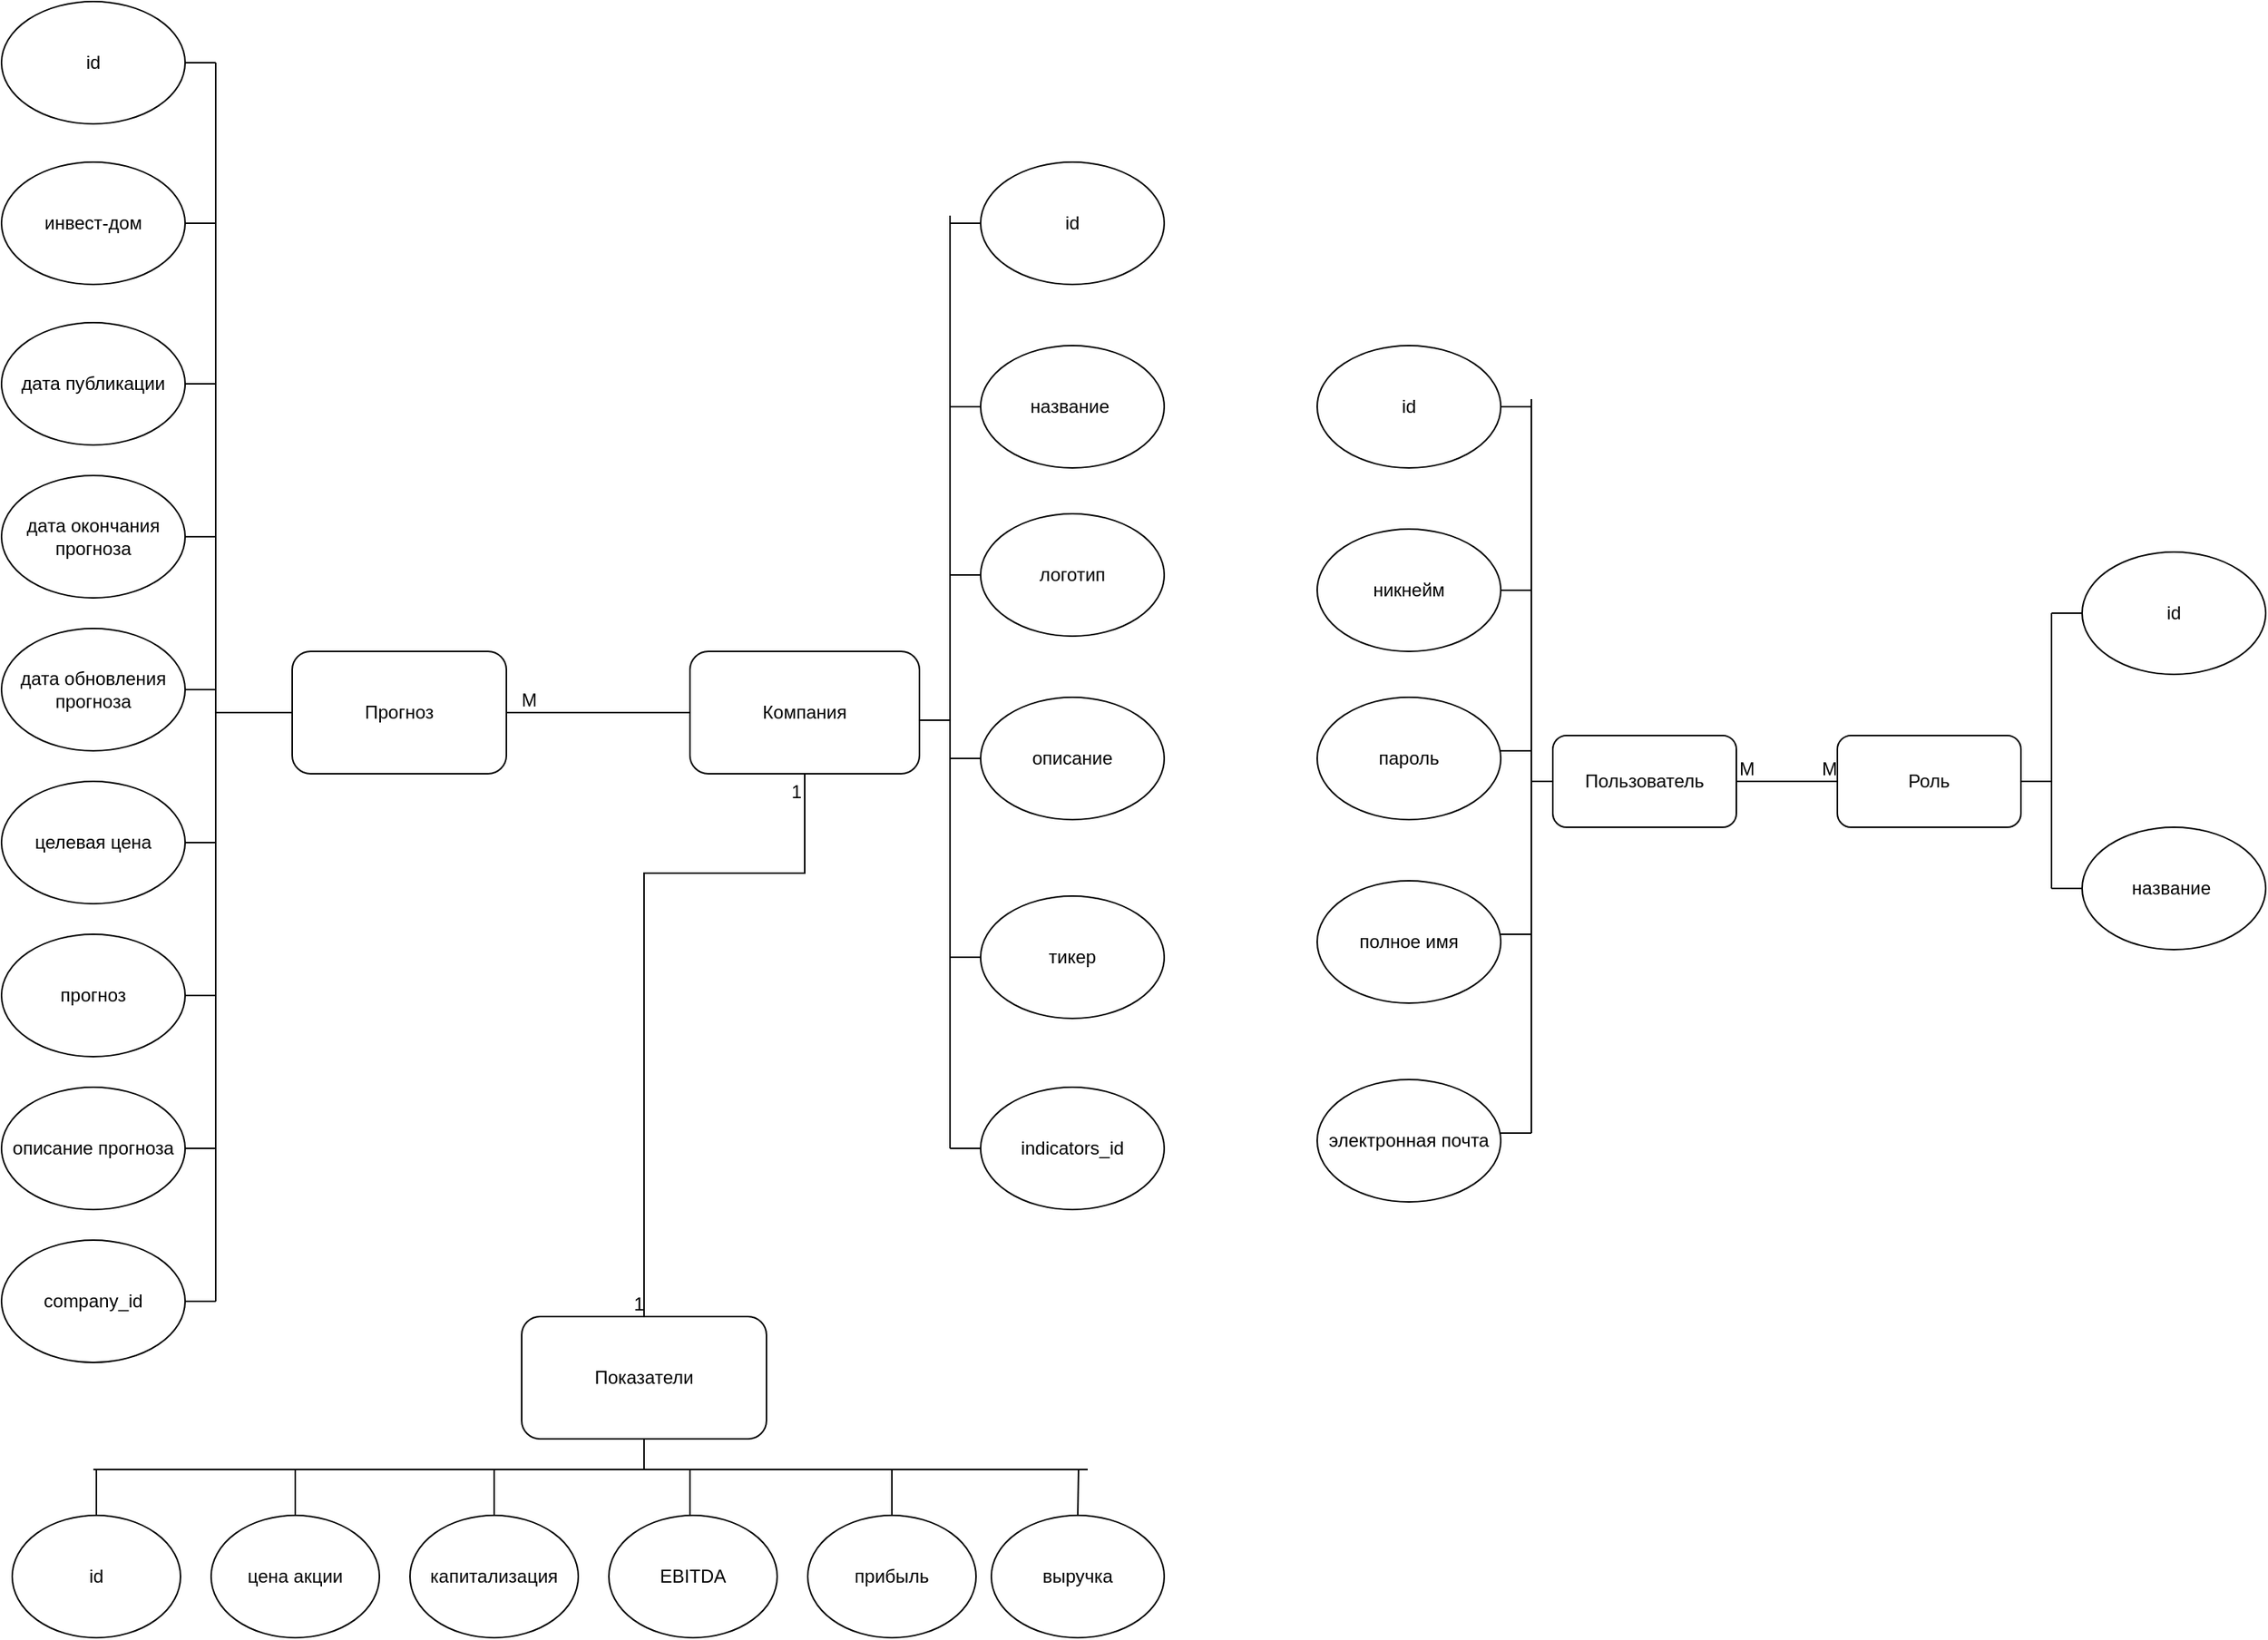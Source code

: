 <mxfile version="18.0.1" type="device"><diagram id="CQSFheD0HYR3S00Nkt_E" name="Страница 1"><mxGraphModel dx="1702" dy="1534" grid="1" gridSize="10" guides="1" tooltips="1" connect="1" arrows="1" fold="1" page="1" pageScale="1" pageWidth="827" pageHeight="1169" math="0" shadow="0"><root><mxCell id="0"/><mxCell id="1" parent="0"/><mxCell id="mWbMsSNpo9gbzAcAjgbz-1" value="id" style="ellipse;whiteSpace=wrap;html=1;" vertex="1" parent="1"><mxGeometry x="60" y="40" width="120" height="80" as="geometry"/></mxCell><mxCell id="mWbMsSNpo9gbzAcAjgbz-3" value="инвест-дом" style="ellipse;whiteSpace=wrap;html=1;" vertex="1" parent="1"><mxGeometry x="60" y="145" width="120" height="80" as="geometry"/></mxCell><mxCell id="mWbMsSNpo9gbzAcAjgbz-4" value="дата публикации" style="ellipse;whiteSpace=wrap;html=1;" vertex="1" parent="1"><mxGeometry x="60" y="250" width="120" height="80" as="geometry"/></mxCell><mxCell id="mWbMsSNpo9gbzAcAjgbz-5" value="дата окончания прогноза" style="ellipse;whiteSpace=wrap;html=1;" vertex="1" parent="1"><mxGeometry x="60" y="350" width="120" height="80" as="geometry"/></mxCell><mxCell id="mWbMsSNpo9gbzAcAjgbz-6" value="дата обновления прогноза" style="ellipse;whiteSpace=wrap;html=1;" vertex="1" parent="1"><mxGeometry x="60" y="450" width="120" height="80" as="geometry"/></mxCell><mxCell id="mWbMsSNpo9gbzAcAjgbz-7" value="целевая цена" style="ellipse;whiteSpace=wrap;html=1;" vertex="1" parent="1"><mxGeometry x="60" y="550" width="120" height="80" as="geometry"/></mxCell><mxCell id="mWbMsSNpo9gbzAcAjgbz-8" value="прогноз" style="ellipse;whiteSpace=wrap;html=1;" vertex="1" parent="1"><mxGeometry x="60" y="650" width="120" height="80" as="geometry"/></mxCell><mxCell id="mWbMsSNpo9gbzAcAjgbz-9" value="описание прогноза" style="ellipse;whiteSpace=wrap;html=1;" vertex="1" parent="1"><mxGeometry x="60" y="750" width="120" height="80" as="geometry"/></mxCell><mxCell id="mWbMsSNpo9gbzAcAjgbz-10" value="company_id" style="ellipse;whiteSpace=wrap;html=1;" vertex="1" parent="1"><mxGeometry x="60" y="850" width="120" height="80" as="geometry"/></mxCell><mxCell id="mWbMsSNpo9gbzAcAjgbz-11" value="Прогноз" style="rounded=1;whiteSpace=wrap;html=1;" vertex="1" parent="1"><mxGeometry x="250" y="465" width="140" height="80" as="geometry"/></mxCell><mxCell id="mWbMsSNpo9gbzAcAjgbz-12" value="Компания" style="rounded=1;whiteSpace=wrap;html=1;" vertex="1" parent="1"><mxGeometry x="510" y="465" width="150" height="80" as="geometry"/></mxCell><mxCell id="mWbMsSNpo9gbzAcAjgbz-13" value="Показатели" style="rounded=1;whiteSpace=wrap;html=1;" vertex="1" parent="1"><mxGeometry x="400" y="900" width="160" height="80" as="geometry"/></mxCell><mxCell id="mWbMsSNpo9gbzAcAjgbz-14" value="id" style="ellipse;whiteSpace=wrap;html=1;" vertex="1" parent="1"><mxGeometry x="67" y="1030" width="110" height="80" as="geometry"/></mxCell><mxCell id="mWbMsSNpo9gbzAcAjgbz-15" value="цена акции" style="ellipse;whiteSpace=wrap;html=1;" vertex="1" parent="1"><mxGeometry x="197" y="1030" width="110" height="80" as="geometry"/></mxCell><mxCell id="mWbMsSNpo9gbzAcAjgbz-16" value="капитализация" style="ellipse;whiteSpace=wrap;html=1;" vertex="1" parent="1"><mxGeometry x="327" y="1030" width="110" height="80" as="geometry"/></mxCell><mxCell id="mWbMsSNpo9gbzAcAjgbz-17" value="EBITDA" style="ellipse;whiteSpace=wrap;html=1;" vertex="1" parent="1"><mxGeometry x="457" y="1030" width="110" height="80" as="geometry"/></mxCell><mxCell id="mWbMsSNpo9gbzAcAjgbz-18" value="прибыль" style="ellipse;whiteSpace=wrap;html=1;" vertex="1" parent="1"><mxGeometry x="587" y="1030" width="110" height="80" as="geometry"/></mxCell><mxCell id="mWbMsSNpo9gbzAcAjgbz-19" value="выручка" style="ellipse;whiteSpace=wrap;html=1;" vertex="1" parent="1"><mxGeometry x="707" y="1030" width="113" height="80" as="geometry"/></mxCell><mxCell id="mWbMsSNpo9gbzAcAjgbz-28" value="id" style="ellipse;whiteSpace=wrap;html=1;" vertex="1" parent="1"><mxGeometry x="700" y="145" width="120" height="80" as="geometry"/></mxCell><mxCell id="mWbMsSNpo9gbzAcAjgbz-29" value="название&amp;nbsp;" style="ellipse;whiteSpace=wrap;html=1;" vertex="1" parent="1"><mxGeometry x="700" y="265" width="120" height="80" as="geometry"/></mxCell><mxCell id="mWbMsSNpo9gbzAcAjgbz-30" value="логотип" style="ellipse;whiteSpace=wrap;html=1;" vertex="1" parent="1"><mxGeometry x="700" y="375" width="120" height="80" as="geometry"/></mxCell><mxCell id="mWbMsSNpo9gbzAcAjgbz-31" value="описание" style="ellipse;whiteSpace=wrap;html=1;" vertex="1" parent="1"><mxGeometry x="700" y="495" width="120" height="80" as="geometry"/></mxCell><mxCell id="mWbMsSNpo9gbzAcAjgbz-32" value="тикер" style="ellipse;whiteSpace=wrap;html=1;" vertex="1" parent="1"><mxGeometry x="700" y="625" width="120" height="80" as="geometry"/></mxCell><mxCell id="mWbMsSNpo9gbzAcAjgbz-33" value="indicators_id" style="ellipse;whiteSpace=wrap;html=1;" vertex="1" parent="1"><mxGeometry x="700" y="750" width="120" height="80" as="geometry"/></mxCell><mxCell id="mWbMsSNpo9gbzAcAjgbz-36" value="Пользователь" style="rounded=1;whiteSpace=wrap;html=1;" vertex="1" parent="1"><mxGeometry x="1074" y="520" width="120" height="60" as="geometry"/></mxCell><mxCell id="mWbMsSNpo9gbzAcAjgbz-37" value="id" style="ellipse;whiteSpace=wrap;html=1;" vertex="1" parent="1"><mxGeometry x="920" y="265" width="120" height="80" as="geometry"/></mxCell><mxCell id="mWbMsSNpo9gbzAcAjgbz-38" value="никнейм" style="ellipse;whiteSpace=wrap;html=1;" vertex="1" parent="1"><mxGeometry x="920" y="385" width="120" height="80" as="geometry"/></mxCell><mxCell id="mWbMsSNpo9gbzAcAjgbz-39" value="пароль" style="ellipse;whiteSpace=wrap;html=1;" vertex="1" parent="1"><mxGeometry x="920" y="495" width="120" height="80" as="geometry"/></mxCell><mxCell id="mWbMsSNpo9gbzAcAjgbz-40" value="полное имя" style="ellipse;whiteSpace=wrap;html=1;" vertex="1" parent="1"><mxGeometry x="920" y="615" width="120" height="80" as="geometry"/></mxCell><mxCell id="mWbMsSNpo9gbzAcAjgbz-41" value="электронная почта" style="ellipse;whiteSpace=wrap;html=1;" vertex="1" parent="1"><mxGeometry x="920" y="745" width="120" height="80" as="geometry"/></mxCell><mxCell id="mWbMsSNpo9gbzAcAjgbz-43" value="Роль" style="rounded=1;whiteSpace=wrap;html=1;" vertex="1" parent="1"><mxGeometry x="1260" y="520" width="120" height="60" as="geometry"/></mxCell><mxCell id="mWbMsSNpo9gbzAcAjgbz-44" value="id" style="ellipse;whiteSpace=wrap;html=1;" vertex="1" parent="1"><mxGeometry x="1420" y="400" width="120" height="80" as="geometry"/></mxCell><mxCell id="mWbMsSNpo9gbzAcAjgbz-45" value="название&amp;nbsp;" style="ellipse;whiteSpace=wrap;html=1;" vertex="1" parent="1"><mxGeometry x="1420" y="580" width="120" height="80" as="geometry"/></mxCell><mxCell id="mWbMsSNpo9gbzAcAjgbz-51" value="" style="endArrow=none;html=1;rounded=0;exitX=0.5;exitY=1;exitDx=0;exitDy=0;entryX=0.5;entryY=0;entryDx=0;entryDy=0;" edge="1" parent="1" source="mWbMsSNpo9gbzAcAjgbz-12" target="mWbMsSNpo9gbzAcAjgbz-13"><mxGeometry relative="1" as="geometry"><mxPoint x="370" y="690" as="sourcePoint"/><mxPoint x="530" y="690" as="targetPoint"/><Array as="points"><mxPoint x="585" y="610"/><mxPoint x="480" y="610"/></Array></mxGeometry></mxCell><mxCell id="mWbMsSNpo9gbzAcAjgbz-52" value="1" style="resizable=0;html=1;align=right;verticalAlign=bottom;" connectable="0" vertex="1" parent="mWbMsSNpo9gbzAcAjgbz-51"><mxGeometry x="1" relative="1" as="geometry"/></mxCell><mxCell id="mWbMsSNpo9gbzAcAjgbz-53" value="1" style="resizable=0;html=1;align=right;verticalAlign=bottom;" connectable="0" vertex="1" parent="1"><mxGeometry x="580" y="580" as="geometry"><mxPoint x="3" y="-15" as="offset"/></mxGeometry></mxCell><mxCell id="mWbMsSNpo9gbzAcAjgbz-54" value="" style="endArrow=none;html=1;rounded=0;entryX=1;entryY=0.5;entryDx=0;entryDy=0;exitX=0;exitY=0.5;exitDx=0;exitDy=0;" edge="1" parent="1" source="mWbMsSNpo9gbzAcAjgbz-12" target="mWbMsSNpo9gbzAcAjgbz-11"><mxGeometry relative="1" as="geometry"><mxPoint x="490" y="560" as="sourcePoint"/><mxPoint x="560" y="500" as="targetPoint"/></mxGeometry></mxCell><mxCell id="mWbMsSNpo9gbzAcAjgbz-55" value="M" style="resizable=0;html=1;align=right;verticalAlign=bottom;" connectable="0" vertex="1" parent="mWbMsSNpo9gbzAcAjgbz-54"><mxGeometry x="1" relative="1" as="geometry"><mxPoint x="20" as="offset"/></mxGeometry></mxCell><mxCell id="mWbMsSNpo9gbzAcAjgbz-56" value="" style="endArrow=none;html=1;rounded=0;" edge="1" parent="1"><mxGeometry width="50" height="50" relative="1" as="geometry"><mxPoint x="680" y="790" as="sourcePoint"/><mxPoint x="680" y="180" as="targetPoint"/></mxGeometry></mxCell><mxCell id="mWbMsSNpo9gbzAcAjgbz-57" value="" style="endArrow=none;html=1;rounded=0;entryX=0;entryY=0.5;entryDx=0;entryDy=0;" edge="1" parent="1" target="mWbMsSNpo9gbzAcAjgbz-28"><mxGeometry width="50" height="50" relative="1" as="geometry"><mxPoint x="680" y="185" as="sourcePoint"/><mxPoint x="710" y="180" as="targetPoint"/></mxGeometry></mxCell><mxCell id="mWbMsSNpo9gbzAcAjgbz-58" value="" style="endArrow=none;html=1;rounded=0;entryX=0;entryY=0.5;entryDx=0;entryDy=0;" edge="1" parent="1" target="mWbMsSNpo9gbzAcAjgbz-29"><mxGeometry width="50" height="50" relative="1" as="geometry"><mxPoint x="680" y="305" as="sourcePoint"/><mxPoint x="650" y="320" as="targetPoint"/></mxGeometry></mxCell><mxCell id="mWbMsSNpo9gbzAcAjgbz-59" value="" style="endArrow=none;html=1;rounded=0;entryX=0;entryY=0.5;entryDx=0;entryDy=0;" edge="1" parent="1" target="mWbMsSNpo9gbzAcAjgbz-30"><mxGeometry width="50" height="50" relative="1" as="geometry"><mxPoint x="680" y="415" as="sourcePoint"/><mxPoint x="660" y="390" as="targetPoint"/></mxGeometry></mxCell><mxCell id="mWbMsSNpo9gbzAcAjgbz-60" value="" style="endArrow=none;html=1;rounded=0;entryX=0;entryY=0.5;entryDx=0;entryDy=0;" edge="1" parent="1" target="mWbMsSNpo9gbzAcAjgbz-31"><mxGeometry width="50" height="50" relative="1" as="geometry"><mxPoint x="680" y="535" as="sourcePoint"/><mxPoint x="710" y="540" as="targetPoint"/></mxGeometry></mxCell><mxCell id="mWbMsSNpo9gbzAcAjgbz-61" value="" style="endArrow=none;html=1;rounded=0;entryX=0;entryY=0.5;entryDx=0;entryDy=0;" edge="1" parent="1" target="mWbMsSNpo9gbzAcAjgbz-32"><mxGeometry width="50" height="50" relative="1" as="geometry"><mxPoint x="680" y="665" as="sourcePoint"/><mxPoint x="680" y="670" as="targetPoint"/></mxGeometry></mxCell><mxCell id="mWbMsSNpo9gbzAcAjgbz-62" value="" style="endArrow=none;html=1;rounded=0;" edge="1" parent="1"><mxGeometry width="50" height="50" relative="1" as="geometry"><mxPoint x="680" y="790" as="sourcePoint"/><mxPoint x="700" y="790" as="targetPoint"/></mxGeometry></mxCell><mxCell id="mWbMsSNpo9gbzAcAjgbz-63" value="" style="endArrow=none;html=1;rounded=0;" edge="1" parent="1"><mxGeometry relative="1" as="geometry"><mxPoint x="120" y="1000" as="sourcePoint"/><mxPoint x="770" y="1000" as="targetPoint"/></mxGeometry></mxCell><mxCell id="mWbMsSNpo9gbzAcAjgbz-65" value="" style="endArrow=none;html=1;rounded=0;exitX=0.5;exitY=0;exitDx=0;exitDy=0;" edge="1" parent="1" source="mWbMsSNpo9gbzAcAjgbz-14"><mxGeometry relative="1" as="geometry"><mxPoint x="-10" y="1010" as="sourcePoint"/><mxPoint x="122" y="1000" as="targetPoint"/></mxGeometry></mxCell><mxCell id="mWbMsSNpo9gbzAcAjgbz-66" value="" style="endArrow=none;html=1;rounded=0;exitX=0.5;exitY=0;exitDx=0;exitDy=0;" edge="1" parent="1" source="mWbMsSNpo9gbzAcAjgbz-15"><mxGeometry relative="1" as="geometry"><mxPoint x="180" y="1010" as="sourcePoint"/><mxPoint x="252" y="1000" as="targetPoint"/></mxGeometry></mxCell><mxCell id="mWbMsSNpo9gbzAcAjgbz-67" value="" style="endArrow=none;html=1;rounded=0;exitX=0.5;exitY=0;exitDx=0;exitDy=0;" edge="1" parent="1" source="mWbMsSNpo9gbzAcAjgbz-16"><mxGeometry relative="1" as="geometry"><mxPoint x="290" y="1010" as="sourcePoint"/><mxPoint x="382" y="1000" as="targetPoint"/></mxGeometry></mxCell><mxCell id="mWbMsSNpo9gbzAcAjgbz-68" value="" style="endArrow=none;html=1;rounded=0;" edge="1" parent="1"><mxGeometry relative="1" as="geometry"><mxPoint x="510" y="1030" as="sourcePoint"/><mxPoint x="510" y="1000" as="targetPoint"/></mxGeometry></mxCell><mxCell id="mWbMsSNpo9gbzAcAjgbz-69" value="" style="endArrow=none;html=1;rounded=0;exitX=0.5;exitY=0;exitDx=0;exitDy=0;" edge="1" parent="1" source="mWbMsSNpo9gbzAcAjgbz-18"><mxGeometry relative="1" as="geometry"><mxPoint x="660" y="1020" as="sourcePoint"/><mxPoint x="642" y="1000" as="targetPoint"/></mxGeometry></mxCell><mxCell id="mWbMsSNpo9gbzAcAjgbz-70" value="" style="endArrow=none;html=1;rounded=0;exitX=0.5;exitY=0;exitDx=0;exitDy=0;" edge="1" parent="1" source="mWbMsSNpo9gbzAcAjgbz-19"><mxGeometry relative="1" as="geometry"><mxPoint x="770" y="1030" as="sourcePoint"/><mxPoint x="764" y="1000" as="targetPoint"/></mxGeometry></mxCell><mxCell id="mWbMsSNpo9gbzAcAjgbz-71" value="" style="endArrow=none;html=1;rounded=0;" edge="1" parent="1"><mxGeometry relative="1" as="geometry"><mxPoint x="200" y="80" as="sourcePoint"/><mxPoint x="200" y="890" as="targetPoint"/></mxGeometry></mxCell><mxCell id="mWbMsSNpo9gbzAcAjgbz-72" value="" style="endArrow=none;html=1;rounded=0;exitX=1;exitY=0.5;exitDx=0;exitDy=0;" edge="1" parent="1" source="mWbMsSNpo9gbzAcAjgbz-1"><mxGeometry width="50" height="50" relative="1" as="geometry"><mxPoint x="170" y="120" as="sourcePoint"/><mxPoint x="200" y="80" as="targetPoint"/></mxGeometry></mxCell><mxCell id="mWbMsSNpo9gbzAcAjgbz-73" value="" style="endArrow=none;html=1;rounded=0;exitX=1;exitY=0.5;exitDx=0;exitDy=0;" edge="1" parent="1" source="mWbMsSNpo9gbzAcAjgbz-3"><mxGeometry width="50" height="50" relative="1" as="geometry"><mxPoint x="170" y="230" as="sourcePoint"/><mxPoint x="200" y="185" as="targetPoint"/></mxGeometry></mxCell><mxCell id="mWbMsSNpo9gbzAcAjgbz-74" value="" style="endArrow=none;html=1;rounded=0;" edge="1" parent="1"><mxGeometry width="50" height="50" relative="1" as="geometry"><mxPoint x="180" y="290" as="sourcePoint"/><mxPoint x="200" y="290" as="targetPoint"/></mxGeometry></mxCell><mxCell id="mWbMsSNpo9gbzAcAjgbz-75" value="" style="endArrow=none;html=1;rounded=0;" edge="1" parent="1"><mxGeometry width="50" height="50" relative="1" as="geometry"><mxPoint x="180" y="390" as="sourcePoint"/><mxPoint x="200" y="390" as="targetPoint"/></mxGeometry></mxCell><mxCell id="mWbMsSNpo9gbzAcAjgbz-76" value="" style="endArrow=none;html=1;rounded=0;" edge="1" parent="1"><mxGeometry width="50" height="50" relative="1" as="geometry"><mxPoint x="180" y="490" as="sourcePoint"/><mxPoint x="200" y="490" as="targetPoint"/></mxGeometry></mxCell><mxCell id="mWbMsSNpo9gbzAcAjgbz-77" value="" style="endArrow=none;html=1;rounded=0;" edge="1" parent="1"><mxGeometry width="50" height="50" relative="1" as="geometry"><mxPoint x="180" y="590" as="sourcePoint"/><mxPoint x="200" y="590" as="targetPoint"/></mxGeometry></mxCell><mxCell id="mWbMsSNpo9gbzAcAjgbz-78" value="" style="endArrow=none;html=1;rounded=0;" edge="1" parent="1"><mxGeometry width="50" height="50" relative="1" as="geometry"><mxPoint x="180" y="690" as="sourcePoint"/><mxPoint x="200" y="690" as="targetPoint"/></mxGeometry></mxCell><mxCell id="mWbMsSNpo9gbzAcAjgbz-79" value="" style="endArrow=none;html=1;rounded=0;exitX=1;exitY=0.5;exitDx=0;exitDy=0;" edge="1" parent="1" source="mWbMsSNpo9gbzAcAjgbz-9"><mxGeometry width="50" height="50" relative="1" as="geometry"><mxPoint x="190" y="800" as="sourcePoint"/><mxPoint x="200" y="790" as="targetPoint"/></mxGeometry></mxCell><mxCell id="mWbMsSNpo9gbzAcAjgbz-80" value="" style="endArrow=none;html=1;rounded=0;" edge="1" parent="1"><mxGeometry width="50" height="50" relative="1" as="geometry"><mxPoint x="180" y="890" as="sourcePoint"/><mxPoint x="200" y="890" as="targetPoint"/></mxGeometry></mxCell><mxCell id="mWbMsSNpo9gbzAcAjgbz-81" value="" style="endArrow=none;html=1;rounded=0;entryX=0;entryY=0.5;entryDx=0;entryDy=0;" edge="1" parent="1" target="mWbMsSNpo9gbzAcAjgbz-11"><mxGeometry width="50" height="50" relative="1" as="geometry"><mxPoint x="200" y="505" as="sourcePoint"/><mxPoint x="260" y="500" as="targetPoint"/></mxGeometry></mxCell><mxCell id="mWbMsSNpo9gbzAcAjgbz-82" value="" style="endArrow=none;html=1;rounded=0;" edge="1" parent="1"><mxGeometry width="50" height="50" relative="1" as="geometry"><mxPoint x="660" y="510" as="sourcePoint"/><mxPoint x="680" y="510" as="targetPoint"/></mxGeometry></mxCell><mxCell id="mWbMsSNpo9gbzAcAjgbz-83" value="" style="endArrow=none;html=1;rounded=0;exitX=0.5;exitY=1;exitDx=0;exitDy=0;" edge="1" parent="1" source="mWbMsSNpo9gbzAcAjgbz-13"><mxGeometry relative="1" as="geometry"><mxPoint x="490" y="980" as="sourcePoint"/><mxPoint x="480" y="1000" as="targetPoint"/></mxGeometry></mxCell><mxCell id="mWbMsSNpo9gbzAcAjgbz-84" value="" style="endArrow=none;html=1;rounded=0;exitX=1;exitY=0.5;exitDx=0;exitDy=0;entryX=0;entryY=0.5;entryDx=0;entryDy=0;" edge="1" parent="1" source="mWbMsSNpo9gbzAcAjgbz-36" target="mWbMsSNpo9gbzAcAjgbz-43"><mxGeometry relative="1" as="geometry"><mxPoint x="1190" y="525" as="sourcePoint"/><mxPoint x="1260" y="525" as="targetPoint"/></mxGeometry></mxCell><mxCell id="mWbMsSNpo9gbzAcAjgbz-85" value="M" style="resizable=0;html=1;align=left;verticalAlign=bottom;" connectable="0" vertex="1" parent="mWbMsSNpo9gbzAcAjgbz-84"><mxGeometry x="-1" relative="1" as="geometry"/></mxCell><mxCell id="mWbMsSNpo9gbzAcAjgbz-86" value="M" style="resizable=0;html=1;align=right;verticalAlign=bottom;" connectable="0" vertex="1" parent="mWbMsSNpo9gbzAcAjgbz-84"><mxGeometry x="1" relative="1" as="geometry"/></mxCell><mxCell id="mWbMsSNpo9gbzAcAjgbz-87" value="" style="endArrow=none;html=1;rounded=0;" edge="1" parent="1"><mxGeometry width="50" height="50" relative="1" as="geometry"><mxPoint x="1060" y="780" as="sourcePoint"/><mxPoint x="1060" y="300" as="targetPoint"/></mxGeometry></mxCell><mxCell id="mWbMsSNpo9gbzAcAjgbz-88" value="" style="endArrow=none;html=1;rounded=0;exitX=1;exitY=0.5;exitDx=0;exitDy=0;" edge="1" parent="1" source="mWbMsSNpo9gbzAcAjgbz-37"><mxGeometry relative="1" as="geometry"><mxPoint x="1040" y="305" as="sourcePoint"/><mxPoint x="1060" y="305" as="targetPoint"/></mxGeometry></mxCell><mxCell id="mWbMsSNpo9gbzAcAjgbz-89" value="" style="endArrow=none;html=1;rounded=0;" edge="1" parent="1" source="mWbMsSNpo9gbzAcAjgbz-38"><mxGeometry relative="1" as="geometry"><mxPoint x="1040" y="425" as="sourcePoint"/><mxPoint x="1060" y="425" as="targetPoint"/></mxGeometry></mxCell><mxCell id="mWbMsSNpo9gbzAcAjgbz-90" value="" style="endArrow=none;html=1;rounded=0;" edge="1" parent="1"><mxGeometry relative="1" as="geometry"><mxPoint x="1040" y="530" as="sourcePoint"/><mxPoint x="1060" y="530" as="targetPoint"/></mxGeometry></mxCell><mxCell id="mWbMsSNpo9gbzAcAjgbz-91" value="" style="endArrow=none;html=1;rounded=0;" edge="1" parent="1"><mxGeometry relative="1" as="geometry"><mxPoint x="1040" y="650" as="sourcePoint"/><mxPoint x="1060" y="650" as="targetPoint"/></mxGeometry></mxCell><mxCell id="mWbMsSNpo9gbzAcAjgbz-92" value="" style="endArrow=none;html=1;rounded=0;" edge="1" parent="1"><mxGeometry relative="1" as="geometry"><mxPoint x="1040" y="780" as="sourcePoint"/><mxPoint x="1060" y="780" as="targetPoint"/></mxGeometry></mxCell><mxCell id="mWbMsSNpo9gbzAcAjgbz-93" value="" style="endArrow=none;html=1;rounded=0;entryX=0;entryY=0.5;entryDx=0;entryDy=0;" edge="1" parent="1" target="mWbMsSNpo9gbzAcAjgbz-36"><mxGeometry relative="1" as="geometry"><mxPoint x="1060" y="550" as="sourcePoint"/><mxPoint x="1070" y="550" as="targetPoint"/></mxGeometry></mxCell><mxCell id="mWbMsSNpo9gbzAcAjgbz-94" value="" style="endArrow=none;html=1;rounded=0;" edge="1" parent="1"><mxGeometry relative="1" as="geometry"><mxPoint x="1400" y="440" as="sourcePoint"/><mxPoint x="1400" y="620" as="targetPoint"/></mxGeometry></mxCell><mxCell id="mWbMsSNpo9gbzAcAjgbz-95" value="" style="endArrow=none;html=1;rounded=0;entryX=0;entryY=0.5;entryDx=0;entryDy=0;" edge="1" parent="1" target="mWbMsSNpo9gbzAcAjgbz-45"><mxGeometry relative="1" as="geometry"><mxPoint x="1400" y="620" as="sourcePoint"/><mxPoint x="1560" y="620" as="targetPoint"/></mxGeometry></mxCell><mxCell id="mWbMsSNpo9gbzAcAjgbz-97" value="" style="endArrow=none;html=1;rounded=0;entryX=0;entryY=0.5;entryDx=0;entryDy=0;" edge="1" parent="1" target="mWbMsSNpo9gbzAcAjgbz-44"><mxGeometry relative="1" as="geometry"><mxPoint x="1400" y="440" as="sourcePoint"/><mxPoint x="1570" y="410" as="targetPoint"/></mxGeometry></mxCell><mxCell id="mWbMsSNpo9gbzAcAjgbz-98" value="" style="endArrow=none;html=1;rounded=0;" edge="1" parent="1"><mxGeometry relative="1" as="geometry"><mxPoint x="1380" y="550" as="sourcePoint"/><mxPoint x="1400" y="550" as="targetPoint"/></mxGeometry></mxCell></root></mxGraphModel></diagram></mxfile>
